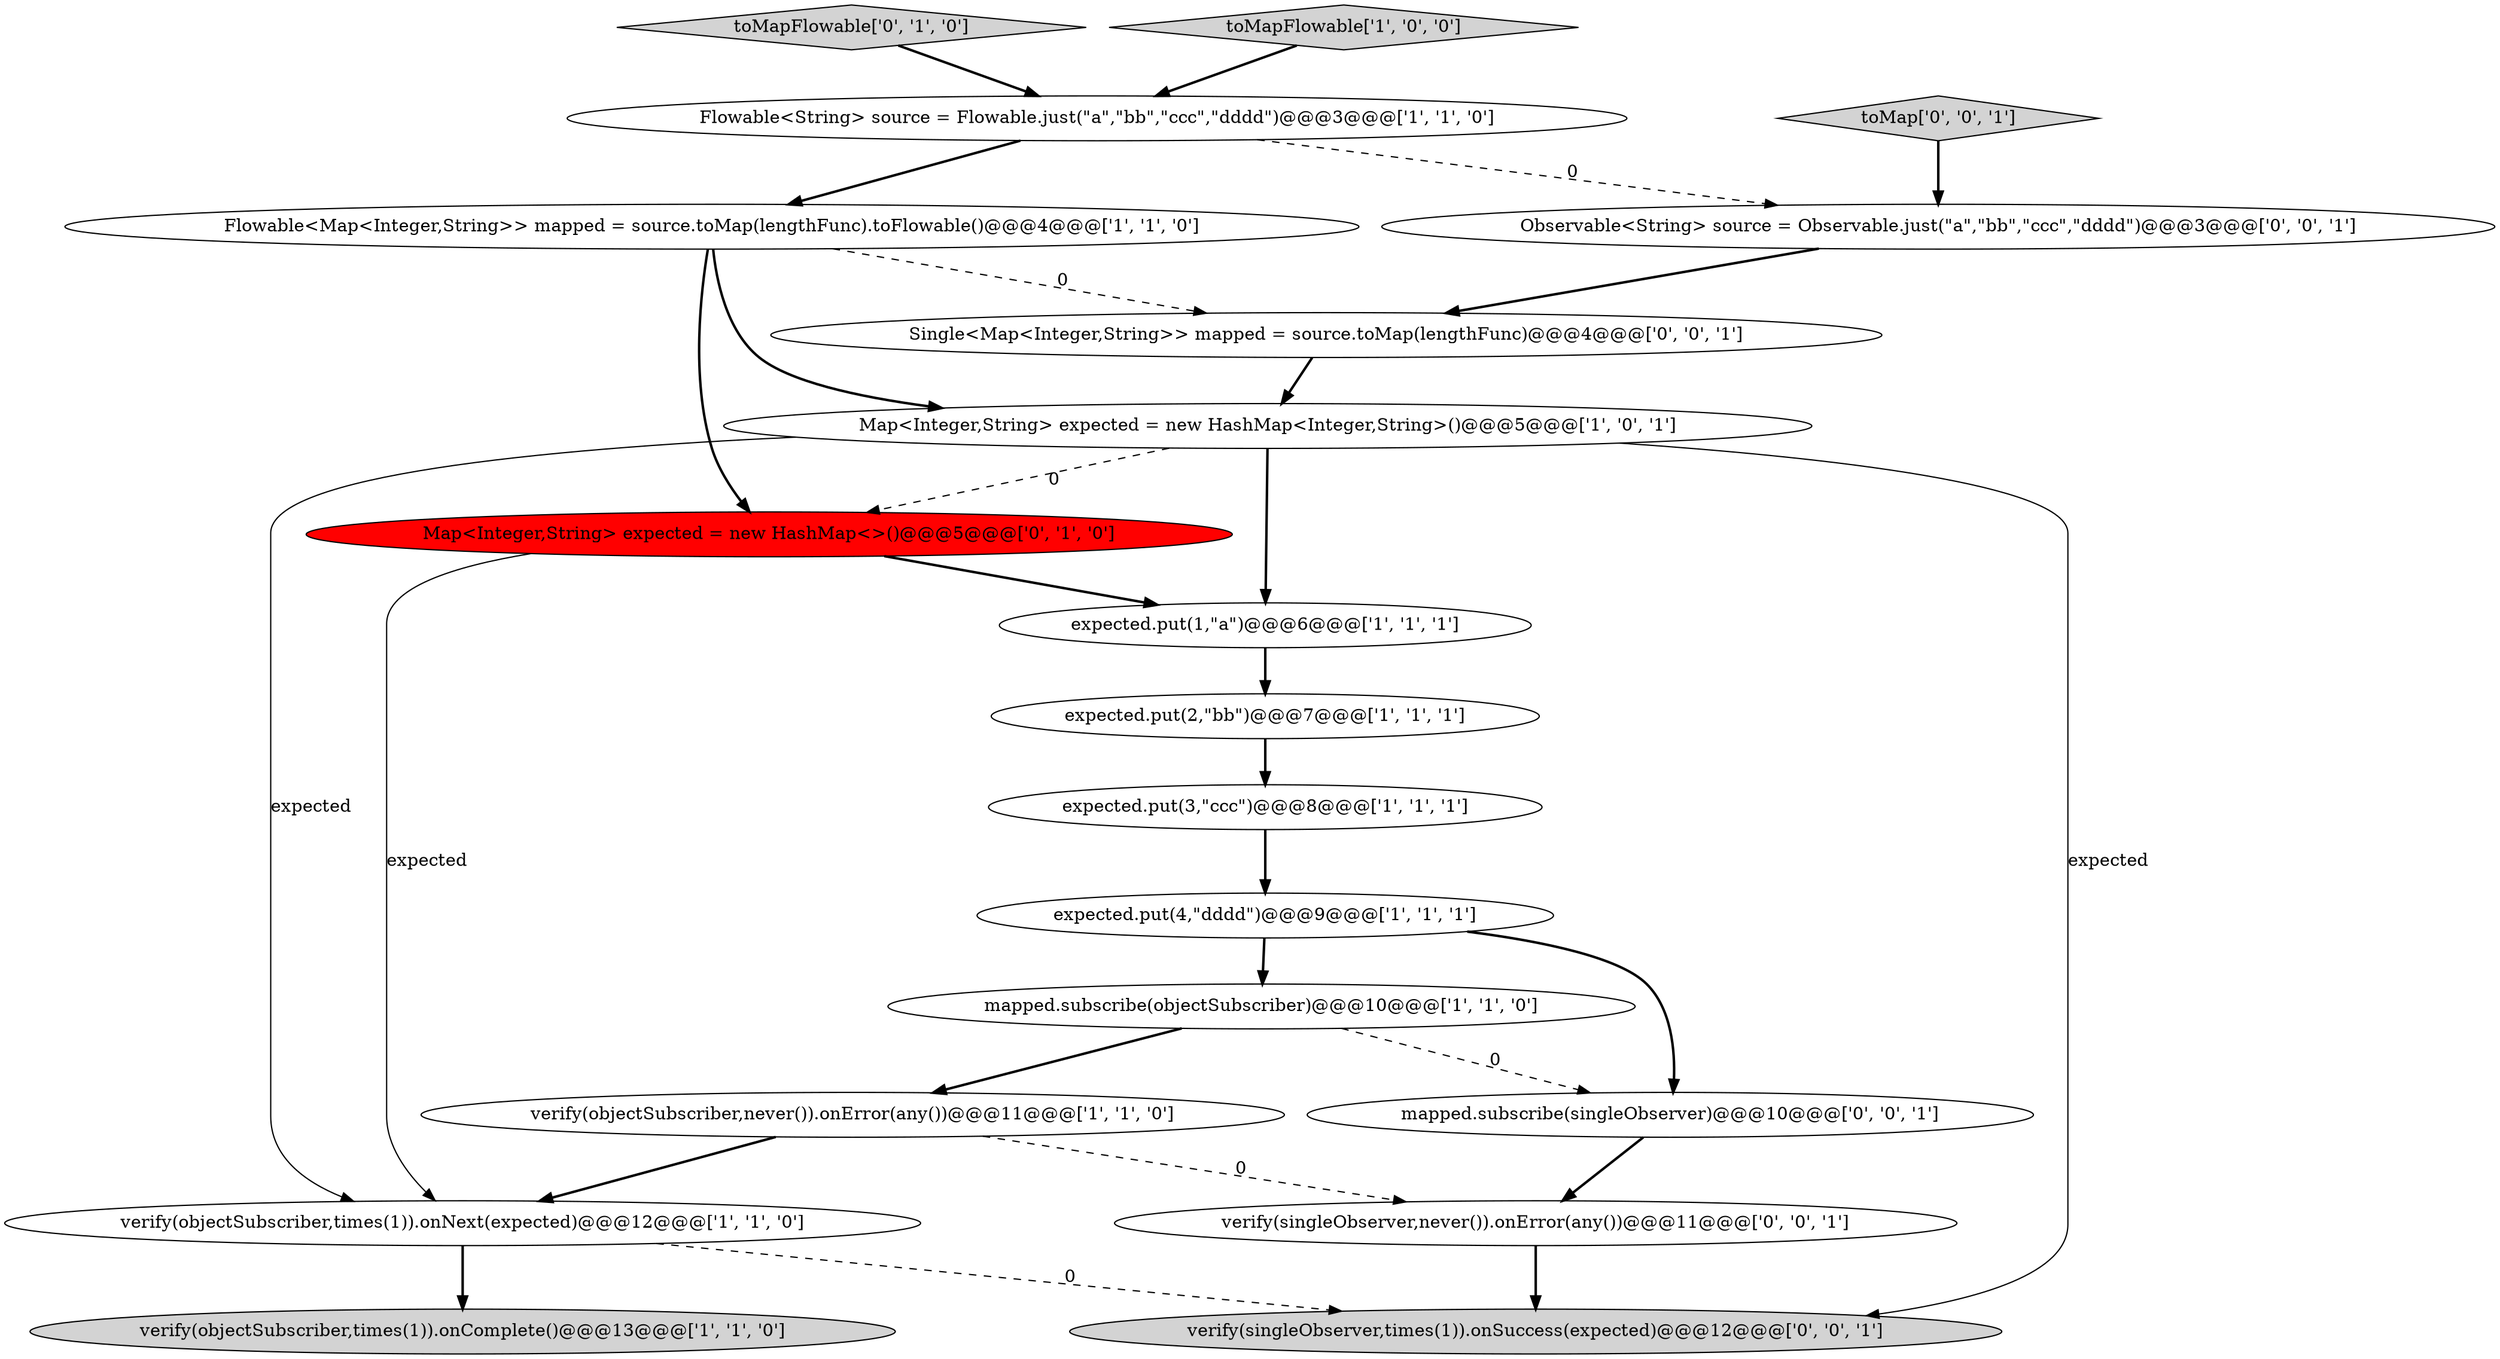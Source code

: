 digraph {
18 [style = filled, label = "toMap['0', '0', '1']", fillcolor = lightgray, shape = diamond image = "AAA0AAABBB3BBB"];
13 [style = filled, label = "toMapFlowable['0', '1', '0']", fillcolor = lightgray, shape = diamond image = "AAA0AAABBB2BBB"];
5 [style = filled, label = "expected.put(4,\"dddd\")@@@9@@@['1', '1', '1']", fillcolor = white, shape = ellipse image = "AAA0AAABBB1BBB"];
8 [style = filled, label = "Flowable<String> source = Flowable.just(\"a\",\"bb\",\"ccc\",\"dddd\")@@@3@@@['1', '1', '0']", fillcolor = white, shape = ellipse image = "AAA0AAABBB1BBB"];
19 [style = filled, label = "verify(singleObserver,never()).onError(any())@@@11@@@['0', '0', '1']", fillcolor = white, shape = ellipse image = "AAA0AAABBB3BBB"];
0 [style = filled, label = "Map<Integer,String> expected = new HashMap<Integer,String>()@@@5@@@['1', '0', '1']", fillcolor = white, shape = ellipse image = "AAA0AAABBB1BBB"];
3 [style = filled, label = "expected.put(3,\"ccc\")@@@8@@@['1', '1', '1']", fillcolor = white, shape = ellipse image = "AAA0AAABBB1BBB"];
9 [style = filled, label = "mapped.subscribe(objectSubscriber)@@@10@@@['1', '1', '0']", fillcolor = white, shape = ellipse image = "AAA0AAABBB1BBB"];
12 [style = filled, label = "Map<Integer,String> expected = new HashMap<>()@@@5@@@['0', '1', '0']", fillcolor = red, shape = ellipse image = "AAA1AAABBB2BBB"];
17 [style = filled, label = "Observable<String> source = Observable.just(\"a\",\"bb\",\"ccc\",\"dddd\")@@@3@@@['0', '0', '1']", fillcolor = white, shape = ellipse image = "AAA0AAABBB3BBB"];
4 [style = filled, label = "verify(objectSubscriber,times(1)).onNext(expected)@@@12@@@['1', '1', '0']", fillcolor = white, shape = ellipse image = "AAA0AAABBB1BBB"];
10 [style = filled, label = "verify(objectSubscriber,times(1)).onComplete()@@@13@@@['1', '1', '0']", fillcolor = lightgray, shape = ellipse image = "AAA0AAABBB1BBB"];
7 [style = filled, label = "toMapFlowable['1', '0', '0']", fillcolor = lightgray, shape = diamond image = "AAA0AAABBB1BBB"];
16 [style = filled, label = "mapped.subscribe(singleObserver)@@@10@@@['0', '0', '1']", fillcolor = white, shape = ellipse image = "AAA0AAABBB3BBB"];
14 [style = filled, label = "verify(singleObserver,times(1)).onSuccess(expected)@@@12@@@['0', '0', '1']", fillcolor = lightgray, shape = ellipse image = "AAA0AAABBB3BBB"];
6 [style = filled, label = "verify(objectSubscriber,never()).onError(any())@@@11@@@['1', '1', '0']", fillcolor = white, shape = ellipse image = "AAA0AAABBB1BBB"];
2 [style = filled, label = "expected.put(2,\"bb\")@@@7@@@['1', '1', '1']", fillcolor = white, shape = ellipse image = "AAA0AAABBB1BBB"];
11 [style = filled, label = "Flowable<Map<Integer,String>> mapped = source.toMap(lengthFunc).toFlowable()@@@4@@@['1', '1', '0']", fillcolor = white, shape = ellipse image = "AAA0AAABBB1BBB"];
1 [style = filled, label = "expected.put(1,\"a\")@@@6@@@['1', '1', '1']", fillcolor = white, shape = ellipse image = "AAA0AAABBB1BBB"];
15 [style = filled, label = "Single<Map<Integer,String>> mapped = source.toMap(lengthFunc)@@@4@@@['0', '0', '1']", fillcolor = white, shape = ellipse image = "AAA0AAABBB3BBB"];
4->10 [style = bold, label=""];
9->16 [style = dashed, label="0"];
5->9 [style = bold, label=""];
11->15 [style = dashed, label="0"];
2->3 [style = bold, label=""];
18->17 [style = bold, label=""];
11->12 [style = bold, label=""];
0->12 [style = dashed, label="0"];
16->19 [style = bold, label=""];
7->8 [style = bold, label=""];
12->1 [style = bold, label=""];
0->4 [style = solid, label="expected"];
0->14 [style = solid, label="expected"];
9->6 [style = bold, label=""];
5->16 [style = bold, label=""];
6->4 [style = bold, label=""];
3->5 [style = bold, label=""];
11->0 [style = bold, label=""];
19->14 [style = bold, label=""];
12->4 [style = solid, label="expected"];
0->1 [style = bold, label=""];
15->0 [style = bold, label=""];
6->19 [style = dashed, label="0"];
17->15 [style = bold, label=""];
8->17 [style = dashed, label="0"];
4->14 [style = dashed, label="0"];
1->2 [style = bold, label=""];
13->8 [style = bold, label=""];
8->11 [style = bold, label=""];
}
